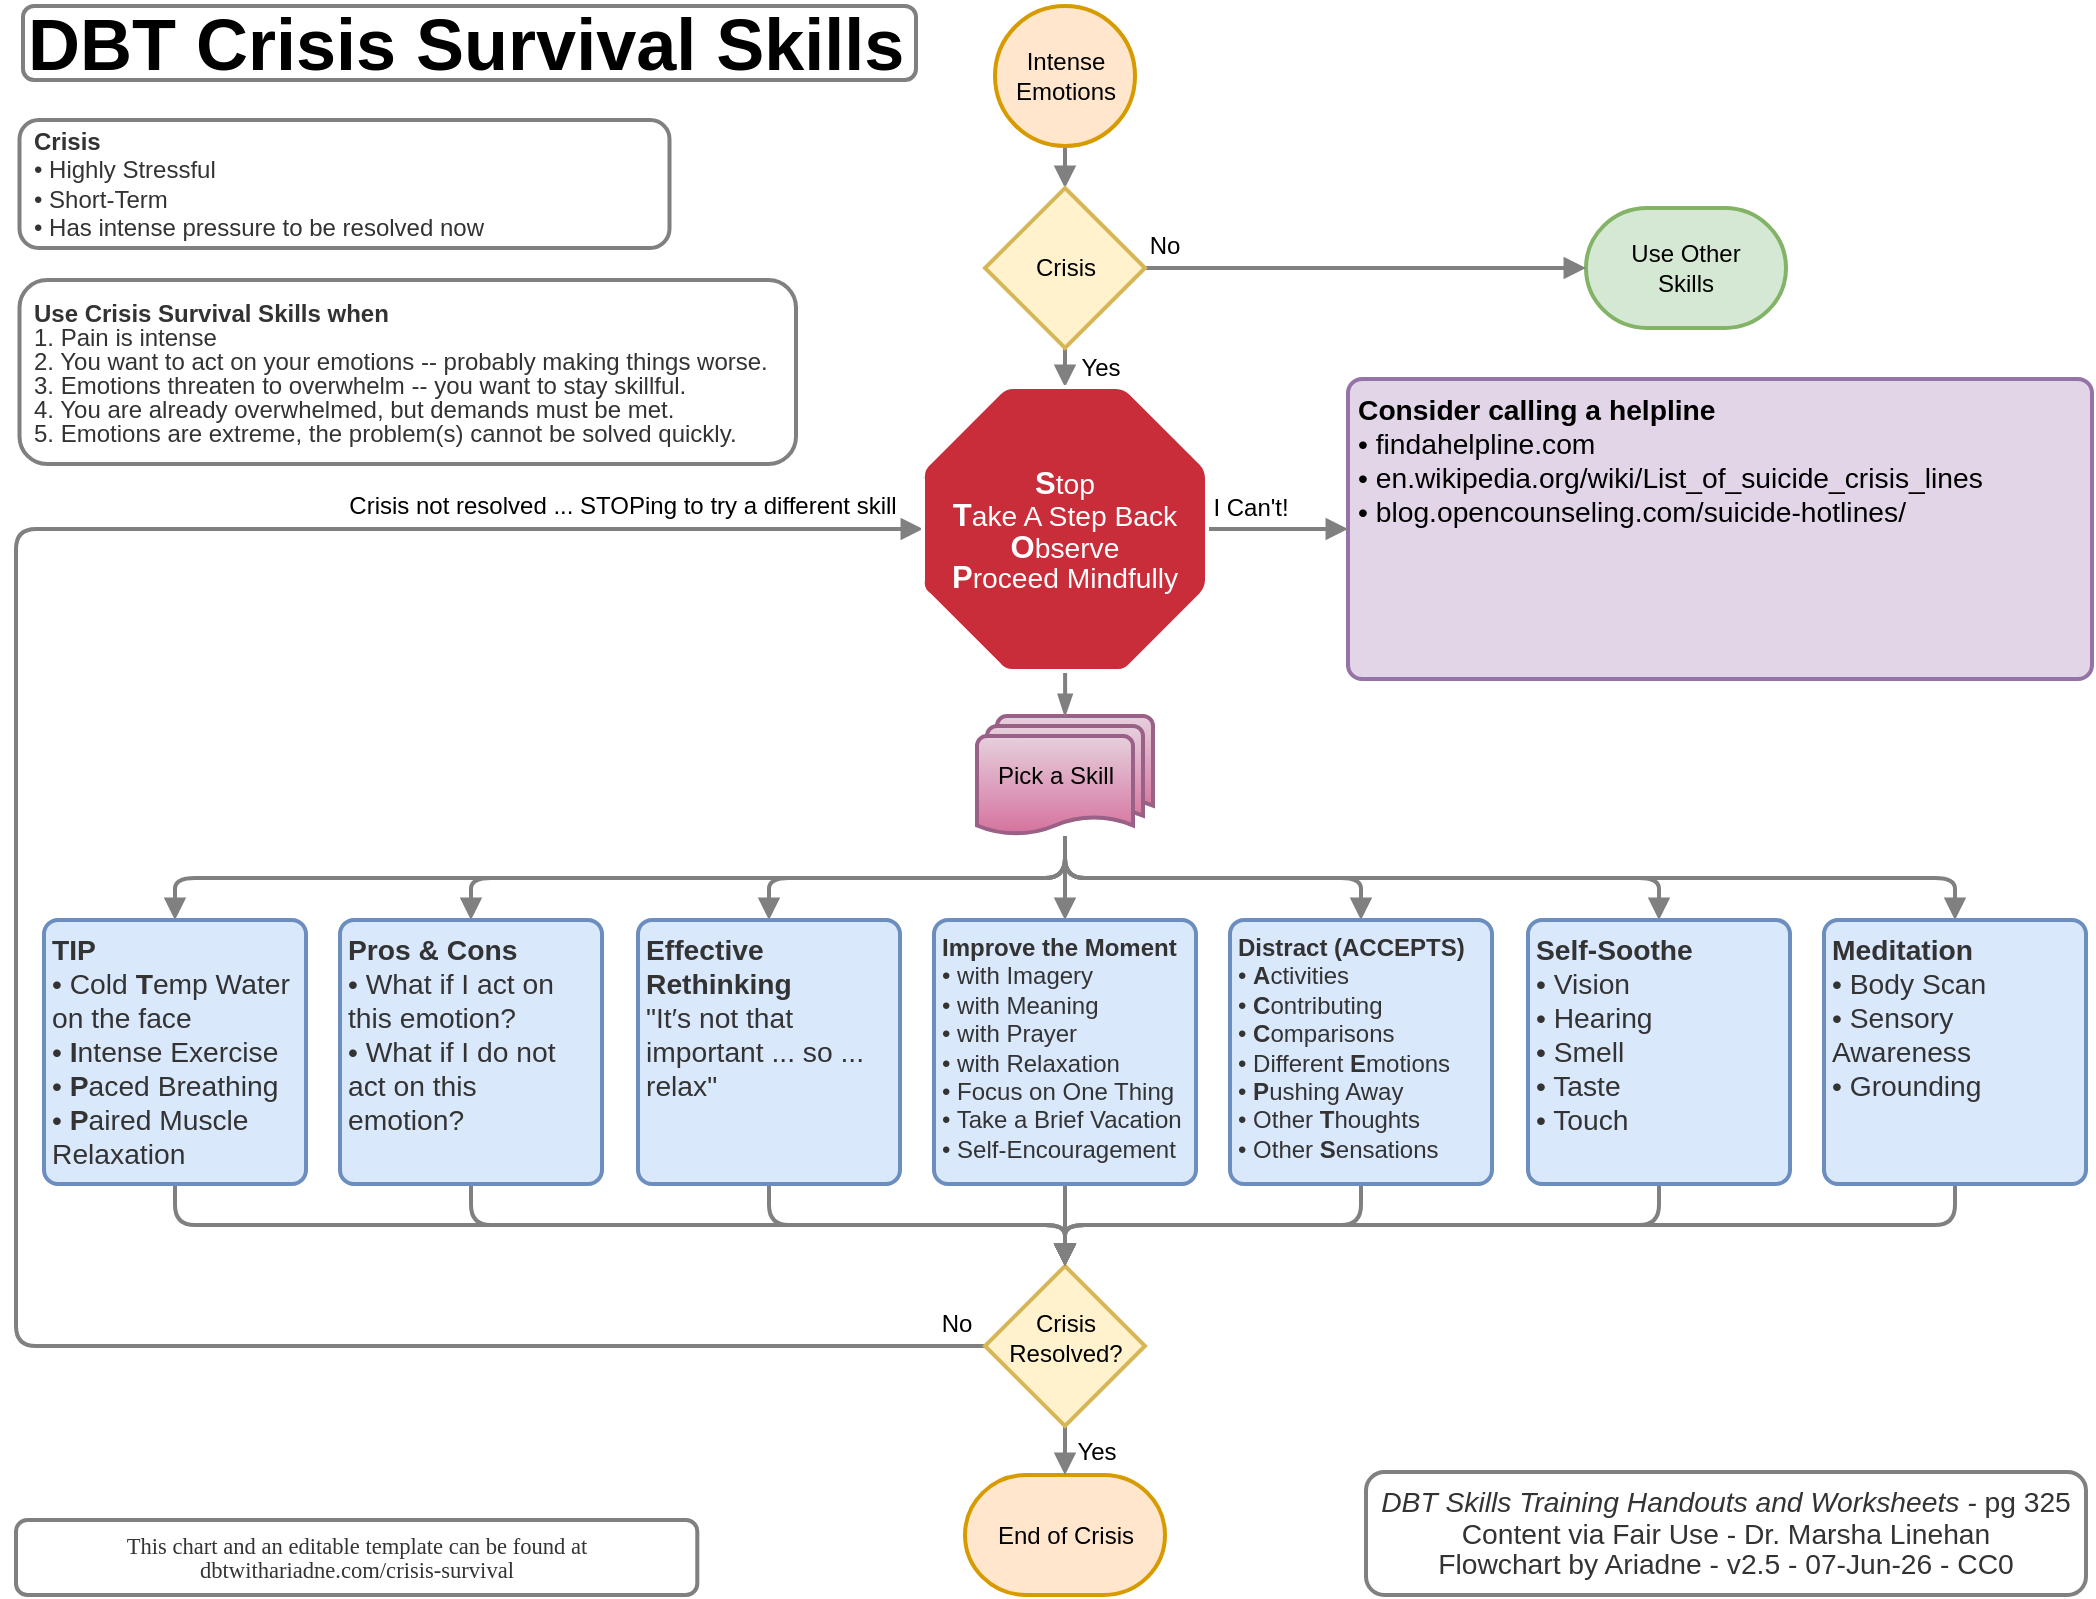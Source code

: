 <mxfile version="26.0.3">
  <diagram name="Page 1" id="Page_1">
    <mxGraphModel dx="1434" dy="844" grid="1" gridSize="12" guides="1" tooltips="1" connect="1" arrows="1" fold="1" page="1" pageScale="1" pageWidth="1100" pageHeight="850" math="0" shadow="0">
      <root>
        <mxCell id="0" />
        <mxCell id="1" parent="0" />
        <UserObject label="" tags="Background" id="72">
          <mxCell style="vsdxID=5;edgeStyle=none;startArrow=none;endArrow=block;startSize=5;endSize=5;strokeColor=#5E5E5E;spacingTop=-3;spacingBottom=-3;spacingLeft=-3;spacingRight=-3;verticalAlign=middle;html=1;labelBackgroundColor=none;rounded=1;" parent="1" edge="1">
            <mxGeometry relative="1" as="geometry">
              <mxPoint as="offset" />
              <Array as="points" />
              <mxPoint x="555" y="64" as="sourcePoint" />
              <mxPoint x="555" y="88" as="targetPoint" />
            </mxGeometry>
          </mxCell>
        </UserObject>
        <UserObject label="" tags="Background" id="69">
          <mxCell style="vsdxID=69;fillColor=none;gradientColor=none;fillOpacity=0;strokeColor=none;strokeWidth=0;spacingTop=-3;spacingBottom=-3;spacingLeft=-3;spacingRight=-3;points=[[0,0.5,0],[1,0.5,0],[0.5,1,0],[0.5,0,0]];labelBackgroundColor=none;rounded=0;html=1;whiteSpace=wrap;" parent="1" vertex="1">
            <mxGeometry x="36" y="768" width="346" height="29" as="geometry" />
          </mxCell>
        </UserObject>
        <mxCell id="70" style="vsdxID=70;fillColor=#ffffff;gradientColor=none;fillOpacity=0;shape=stencil(pZFNDsIgEIVPM1syQIxhXesFPAERFCJCQ6l/p5d2XKCJG93NvPe9MHmA7EanBwsCx5LTyV69KQ7kBoTw0dnsS51A9iC7Q8r2mNMUDe2DrqTARbGGMnymBeq83/mHJQ2Z5OsVGZQ8p8v84u3lk3Vvty2BwccG5IgM+R+0Ukx9D+DP7NsVdViaoc58CFRs6382WSX6Bdk/AQ==);strokeColor=none;strokeWidth=0;spacingTop=-3;spacingBottom=-3;spacingLeft=-3;spacingRight=-3;points=[[0,0.5,0],[1,0.5,0],[0.5,1,0],[0.5,0,0]];labelBackgroundColor=none;rounded=1;html=1;whiteSpace=wrap;" parent="69" vertex="1">
          <mxGeometry width="346" height="29" as="geometry" />
        </mxCell>
        <mxCell id="-AC0HH4Vd6_QIRDWCGgm-108" value="&lt;div style=&quot;&quot;&gt;&lt;p style=&quot;margin: 0px; text-indent: 0px; vertical-align: top; direction: ltr;&quot;&gt;&lt;font&gt;&lt;font style=&quot;color: rgb(51, 51, 51); direction: ltr; letter-spacing: 0px; line-height: 100%; opacity: 1;&quot;&gt;&lt;b style=&quot;&quot;&gt;Crisis&lt;br&gt;&lt;/b&gt;&lt;/font&gt;&lt;font style=&quot;color: rgb(51, 51, 51); direction: ltr; letter-spacing: 0px; line-height: 100%; opacity: 1;&quot;&gt;• Highly Stressful&lt;br&gt;• Short-Term&lt;br&gt;• Has intense pressure to be resolved now&lt;/font&gt;&lt;/font&gt;&lt;/p&gt;&lt;/div&gt;" style="rounded=1;whiteSpace=wrap;html=1;strokeWidth=2;strokeColor=#808080;align=left;spacing=7;fontFamily=Helvetica;" parent="1" vertex="1">
          <mxGeometry x="31.75" y="80" width="325" height="64" as="geometry" />
        </mxCell>
        <mxCell id="-AC0HH4Vd6_QIRDWCGgm-109" value="&lt;div style=&quot;font-size: 1px&quot;&gt;&lt;p style=&quot;margin: 0px; text-indent: 0px; vertical-align: top; direction: ltr;&quot;&gt;&lt;font face=&quot;Helvetica&quot;&gt;&lt;font style=&quot;color: rgb(51, 51, 51); direction: ltr; letter-spacing: 0px; line-height: 100%; opacity: 1; font-size: 12px;&quot;&gt;&lt;b style=&quot;&quot;&gt;Use Crisis Survival Skills when&lt;/b&gt;&lt;/font&gt;&lt;font style=&quot;color: rgb(51, 51, 51); direction: ltr; letter-spacing: 0px; line-height: 100%; opacity: 1; font-size: 12px;&quot;&gt;&lt;br&gt;1. Pain is intense&lt;br&gt;2. You want to act on your emotions -- probably making things worse.&lt;br&gt;3. Emotions threaten to overwhelm -- you want to stay skillful. &lt;br&gt;4. You are already overwhelmed, but demands must be met.&lt;br&gt;5. Emotions are extreme, the problem(s) cannot be solved quickly.&lt;/font&gt;&lt;/font&gt;&lt;/p&gt;&lt;/div&gt;" style="rounded=1;whiteSpace=wrap;html=1;strokeWidth=2;strokeColor=#808080;align=left;spacingTop=0;spacing=7;spacingBottom=0;spacingLeft=0;" parent="1" vertex="1">
          <mxGeometry x="31.75" y="160" width="388.25" height="92" as="geometry" />
        </mxCell>
        <mxCell id="8sUVVkPSZ1JqGQnIxmPN-148" style="edgeStyle=elbowEdgeStyle;rounded=1;orthogonalLoop=1;jettySize=auto;html=1;entryX=0.5;entryY=0;entryDx=0;entryDy=0;elbow=vertical;strokeColor=#808080;strokeWidth=2;endArrow=block;endFill=1;" parent="1" source="8sUVVkPSZ1JqGQnIxmPN-120" target="8sUVVkPSZ1JqGQnIxmPN-126" edge="1">
          <mxGeometry relative="1" as="geometry" />
        </mxCell>
        <mxCell id="8sUVVkPSZ1JqGQnIxmPN-149" style="edgeStyle=elbowEdgeStyle;rounded=1;orthogonalLoop=1;jettySize=auto;html=1;entryX=0.5;entryY=0;entryDx=0;entryDy=0;elbow=vertical;strokeColor=#808080;strokeWidth=2;endArrow=block;endFill=1;" parent="1" source="8sUVVkPSZ1JqGQnIxmPN-120" target="8sUVVkPSZ1JqGQnIxmPN-127" edge="1">
          <mxGeometry relative="1" as="geometry" />
        </mxCell>
        <mxCell id="8sUVVkPSZ1JqGQnIxmPN-150" style="edgeStyle=elbowEdgeStyle;rounded=1;orthogonalLoop=1;jettySize=auto;html=1;entryX=0.5;entryY=0;entryDx=0;entryDy=0;elbow=vertical;strokeColor=#808080;strokeWidth=2;endArrow=block;endFill=1;" parent="1" source="8sUVVkPSZ1JqGQnIxmPN-120" target="8sUVVkPSZ1JqGQnIxmPN-128" edge="1">
          <mxGeometry relative="1" as="geometry" />
        </mxCell>
        <mxCell id="8sUVVkPSZ1JqGQnIxmPN-151" style="edgeStyle=elbowEdgeStyle;rounded=1;orthogonalLoop=1;jettySize=auto;html=1;entryX=0.5;entryY=0;entryDx=0;entryDy=0;elbow=vertical;strokeColor=#808080;strokeWidth=2;endArrow=block;endFill=1;" parent="1" source="8sUVVkPSZ1JqGQnIxmPN-120" target="8sUVVkPSZ1JqGQnIxmPN-123" edge="1">
          <mxGeometry relative="1" as="geometry" />
        </mxCell>
        <mxCell id="8sUVVkPSZ1JqGQnIxmPN-152" style="edgeStyle=elbowEdgeStyle;rounded=1;orthogonalLoop=1;jettySize=auto;html=1;entryX=0.5;entryY=0;entryDx=0;entryDy=0;elbow=vertical;strokeColor=#808080;strokeWidth=2;endArrow=block;endFill=1;" parent="1" source="8sUVVkPSZ1JqGQnIxmPN-120" target="8sUVVkPSZ1JqGQnIxmPN-125" edge="1">
          <mxGeometry relative="1" as="geometry" />
        </mxCell>
        <mxCell id="8sUVVkPSZ1JqGQnIxmPN-153" style="edgeStyle=elbowEdgeStyle;rounded=1;orthogonalLoop=1;jettySize=auto;html=1;entryX=0.5;entryY=0;entryDx=0;entryDy=0;elbow=vertical;strokeColor=#808080;strokeWidth=2;endArrow=block;endFill=1;" parent="1" source="8sUVVkPSZ1JqGQnIxmPN-120" target="8sUVVkPSZ1JqGQnIxmPN-124" edge="1">
          <mxGeometry relative="1" as="geometry" />
        </mxCell>
        <mxCell id="8sUVVkPSZ1JqGQnIxmPN-154" style="edgeStyle=elbowEdgeStyle;rounded=1;orthogonalLoop=1;jettySize=auto;html=1;entryX=0.5;entryY=0;entryDx=0;entryDy=0;elbow=vertical;strokeColor=#808080;strokeWidth=2;endArrow=block;endFill=1;" parent="1" source="8sUVVkPSZ1JqGQnIxmPN-120" target="8sUVVkPSZ1JqGQnIxmPN-121" edge="1">
          <mxGeometry relative="1" as="geometry" />
        </mxCell>
        <mxCell id="8sUVVkPSZ1JqGQnIxmPN-120" value="Pick a Skill&amp;nbsp; &amp;nbsp;" style="strokeWidth=2;html=1;shape=mxgraph.flowchart.multi-document;whiteSpace=wrap;align=center;fillColor=#e6d0de;strokeColor=#996185;gradientColor=#d5739d;" parent="1" vertex="1">
          <mxGeometry x="510.5" y="378" width="88" height="60" as="geometry" />
        </mxCell>
        <mxCell id="8sUVVkPSZ1JqGQnIxmPN-129" value="End of Crisis" style="strokeWidth=2;html=1;shape=mxgraph.flowchart.terminator;whiteSpace=wrap;fillColor=#ffe6cc;strokeColor=#d79b00;" parent="1" vertex="1">
          <mxGeometry x="504.5" y="757.5" width="100" height="60" as="geometry" />
        </mxCell>
        <mxCell id="8sUVVkPSZ1JqGQnIxmPN-132" style="edgeStyle=orthogonalEdgeStyle;rounded=0;orthogonalLoop=1;jettySize=auto;html=1;exitX=0.5;exitY=1;exitDx=0;exitDy=0;exitPerimeter=0;entryX=0.5;entryY=0;entryDx=0;entryDy=0;entryPerimeter=0;endArrow=block;endFill=1;strokeColor=#808080;strokeWidth=2;" parent="1" source="8sUVVkPSZ1JqGQnIxmPN-131" target="8sUVVkPSZ1JqGQnIxmPN-129" edge="1">
          <mxGeometry relative="1" as="geometry" />
        </mxCell>
        <mxCell id="8sUVVkPSZ1JqGQnIxmPN-138" value="Yes" style="edgeLabel;html=1;align=center;verticalAlign=middle;resizable=0;points=[];fontSize=12;" parent="8sUVVkPSZ1JqGQnIxmPN-132" vertex="1" connectable="0">
          <mxGeometry x="-0.374" relative="1" as="geometry">
            <mxPoint x="15" y="5" as="offset" />
          </mxGeometry>
        </mxCell>
        <mxCell id="8sUVVkPSZ1JqGQnIxmPN-136" style="edgeStyle=elbowEdgeStyle;rounded=1;orthogonalLoop=1;jettySize=auto;html=1;entryX=0;entryY=0.5;entryDx=0;entryDy=0;entryPerimeter=0;fontColor=#808080;strokeWidth=2;strokeColor=#808080;endArrow=block;endFill=1;exitX=0;exitY=0.5;exitDx=0;exitDy=0;exitPerimeter=0;curved=0;" parent="1" source="8sUVVkPSZ1JqGQnIxmPN-131" target="43" edge="1">
          <mxGeometry relative="1" as="geometry">
            <Array as="points">
              <mxPoint x="30" y="480" />
            </Array>
          </mxGeometry>
        </mxCell>
        <mxCell id="8sUVVkPSZ1JqGQnIxmPN-137" value="No" style="edgeLabel;html=1;align=center;verticalAlign=middle;resizable=0;points=[];fontSize=12;" parent="8sUVVkPSZ1JqGQnIxmPN-136" vertex="1" connectable="0">
          <mxGeometry x="-0.755" y="1" relative="1" as="geometry">
            <mxPoint x="150" y="-12" as="offset" />
          </mxGeometry>
        </mxCell>
        <mxCell id="8sUVVkPSZ1JqGQnIxmPN-172" value="Crisis not resolved ... STOPing to try a different skill" style="edgeLabel;html=1;align=center;verticalAlign=middle;resizable=0;points=[];fontSize=12;" parent="8sUVVkPSZ1JqGQnIxmPN-136" vertex="1" connectable="0">
          <mxGeometry x="0.914" y="2" relative="1" as="geometry">
            <mxPoint x="-93" y="-10" as="offset" />
          </mxGeometry>
        </mxCell>
        <mxCell id="8sUVVkPSZ1JqGQnIxmPN-142" style="edgeStyle=elbowEdgeStyle;rounded=1;orthogonalLoop=1;jettySize=auto;html=1;entryX=0.5;entryY=0;entryDx=0;entryDy=0;entryPerimeter=0;endArrow=block;endFill=1;elbow=vertical;exitX=0.5;exitY=1;exitDx=0;exitDy=0;strokeWidth=2;strokeColor=#808080;curved=0;" parent="1" source="8sUVVkPSZ1JqGQnIxmPN-126" target="8sUVVkPSZ1JqGQnIxmPN-131" edge="1">
          <mxGeometry relative="1" as="geometry">
            <Array as="points">
              <mxPoint x="610" y="630" />
            </Array>
          </mxGeometry>
        </mxCell>
        <mxCell id="8sUVVkPSZ1JqGQnIxmPN-131" value="Crisis&lt;div&gt;Resolved?&lt;/div&gt;" style="strokeWidth=2;html=1;shape=mxgraph.flowchart.decision;whiteSpace=wrap;fillColor=#fff2cc;strokeColor=#d6b656;aspect=fixed;spacingTop=-8;" parent="1" vertex="1">
          <mxGeometry x="514.5" y="653" width="80" height="80" as="geometry" />
        </mxCell>
        <mxCell id="8sUVVkPSZ1JqGQnIxmPN-156" style="edgeStyle=orthogonalEdgeStyle;rounded=1;orthogonalLoop=1;jettySize=auto;html=1;entryX=0.5;entryY=0;entryDx=0;entryDy=0;entryPerimeter=0;strokeWidth=2;curved=0;endArrow=block;endFill=1;strokeColor=#808080;" parent="1" source="8sUVVkPSZ1JqGQnIxmPN-117" target="43" edge="1">
          <mxGeometry relative="1" as="geometry" />
        </mxCell>
        <mxCell id="8sUVVkPSZ1JqGQnIxmPN-168" value="Yes" style="edgeLabel;html=1;align=center;verticalAlign=middle;resizable=0;points=[];fontSize=12;" parent="8sUVVkPSZ1JqGQnIxmPN-156" vertex="1" connectable="0">
          <mxGeometry x="-0.567" relative="1" as="geometry">
            <mxPoint x="17" y="-3" as="offset" />
          </mxGeometry>
        </mxCell>
        <mxCell id="8sUVVkPSZ1JqGQnIxmPN-157" value="Use Other&lt;br&gt;Skills" style="strokeWidth=2;html=1;shape=mxgraph.flowchart.terminator;whiteSpace=wrap;fillColor=#d5e8d4;strokeColor=#82b366;aspect=fixed;" parent="1" vertex="1">
          <mxGeometry x="815" y="124" width="100" height="60" as="geometry" />
        </mxCell>
        <mxCell id="8sUVVkPSZ1JqGQnIxmPN-158" style="edgeStyle=orthogonalEdgeStyle;rounded=0;orthogonalLoop=1;jettySize=auto;html=1;entryX=0;entryY=0.5;entryDx=0;entryDy=0;entryPerimeter=0;strokeColor=#808080;endArrow=block;endFill=1;strokeWidth=2;" parent="1" source="8sUVVkPSZ1JqGQnIxmPN-117" target="8sUVVkPSZ1JqGQnIxmPN-157" edge="1">
          <mxGeometry relative="1" as="geometry" />
        </mxCell>
        <mxCell id="8sUVVkPSZ1JqGQnIxmPN-167" value="No" style="edgeLabel;html=1;align=center;verticalAlign=middle;resizable=0;points=[];fontSize=12;" parent="8sUVVkPSZ1JqGQnIxmPN-158" vertex="1" connectable="0">
          <mxGeometry x="-0.676" y="-2" relative="1" as="geometry">
            <mxPoint x="-26" y="-13" as="offset" />
          </mxGeometry>
        </mxCell>
        <mxCell id="8sUVVkPSZ1JqGQnIxmPN-161" value="&lt;div&gt;&lt;div style=&quot;&quot;&gt;&lt;span style=&quot;font-size: 14.11px;&quot;&gt;&lt;b&gt;Consider calling a helpline&lt;/b&gt;&lt;/span&gt;&lt;/div&gt;&lt;/div&gt;&lt;div style=&quot;&quot;&gt;&lt;span style=&quot;background-color: transparent; font-size: 14.11px;&quot;&gt;•&amp;nbsp;&lt;/span&gt;&lt;span style=&quot;background-color: transparent; font-size: 14.11px;&quot;&gt;findahelpline.com&lt;/span&gt;&lt;/div&gt;&lt;div style=&quot;&quot;&gt;&lt;span style=&quot;background-color: transparent; font-size: 14.11px;&quot;&gt;•&amp;nbsp;&lt;/span&gt;&lt;span style=&quot;background-color: transparent;&quot;&gt;&lt;span style=&quot;font-size: 14.11px;&quot;&gt;en.wikipedia.org/wiki/List_of_suicide_crisis_lines&lt;/span&gt;&lt;/span&gt;&lt;/div&gt;&lt;div style=&quot;&quot;&gt;&lt;span style=&quot;background-color: transparent; font-size: 14.11px;&quot;&gt;•&amp;nbsp;&lt;/span&gt;&lt;span style=&quot;background-color: transparent;&quot;&gt;&lt;span style=&quot;font-size: 14.11px;&quot;&gt;blog.opencounseling.com/suicide-hotlines/&lt;/span&gt;&lt;/span&gt;&lt;/div&gt;" style="rounded=1;whiteSpace=wrap;html=1;absoluteArcSize=1;arcSize=14;strokeWidth=2;align=left;fillColor=#e1d5e7;strokeColor=#9673a6;verticalAlign=top;spacingLeft=3;" parent="1" vertex="1">
          <mxGeometry x="696" y="209.5" width="372" height="150" as="geometry" />
        </mxCell>
        <mxCell id="8sUVVkPSZ1JqGQnIxmPN-162" style="edgeStyle=orthogonalEdgeStyle;rounded=1;orthogonalLoop=1;jettySize=auto;html=1;entryX=0.5;entryY=0;entryDx=0;entryDy=0;entryPerimeter=0;strokeColor=#808080;endArrow=blockThin;endFill=1;curved=0;strokeWidth=2;" parent="1" source="45" target="8sUVVkPSZ1JqGQnIxmPN-120" edge="1">
          <mxGeometry relative="1" as="geometry" />
        </mxCell>
        <mxCell id="8sUVVkPSZ1JqGQnIxmPN-163" style="edgeStyle=orthogonalEdgeStyle;rounded=1;orthogonalLoop=1;jettySize=auto;html=1;entryX=0;entryY=0.5;entryDx=0;entryDy=0;strokeColor=#808080;curved=0;endArrow=block;endFill=1;strokeWidth=2;" parent="1" source="45" target="8sUVVkPSZ1JqGQnIxmPN-161" edge="1">
          <mxGeometry relative="1" as="geometry" />
        </mxCell>
        <mxCell id="8sUVVkPSZ1JqGQnIxmPN-169" value="I Can&#39;t!" style="edgeLabel;html=1;align=center;verticalAlign=middle;resizable=0;points=[];fontSize=12;" parent="8sUVVkPSZ1JqGQnIxmPN-163" vertex="1" connectable="0">
          <mxGeometry x="-0.447" y="2" relative="1" as="geometry">
            <mxPoint x="4" y="-9" as="offset" />
          </mxGeometry>
        </mxCell>
        <UserObject label="" tags="STOP" id="42">
          <mxCell style="vsdxID=35;strokeWidth=2;spacingTop=-3;spacingBottom=-3;spacingLeft=-3;spacingRight=-3;points=[];labelBackgroundColor=none;rounded=0;glass=0;shadow=0;fillColor=none;strokeColor=none;fillStyle=auto;textShadow=0;labelBorderColor=none;perimeterSpacing=1;container=0;rotation=0;aspect=fixed;fontColor=none;noLabel=1;" parent="1" vertex="1">
            <mxGeometry x="483.5" y="213.5" width="142" height="142" as="geometry" />
          </mxCell>
        </UserObject>
        <mxCell id="43" value="" style="vsdxID=36;fillColor=none;gradientColor=none;strokeColor=none;strokeWidth=2;spacingTop=-3;spacingBottom=-3;spacingLeft=-3;spacingRight=-3;points=[[0,0.5,0],[1,0.5,0],[0.5,1,0],[0.5,0,0]];labelBackgroundColor=none;rounded=1;rotation=0;aspect=fixed;fontColor=none;noLabel=1;" parent="42" vertex="1">
          <mxGeometry width="142" height="142" as="geometry" />
        </mxCell>
        <mxCell id="44" style="vsdxID=37;fillColor=#c92d39;gradientColor=none;shape=stencil(vVXbcoMgFPwaHnW4jKjPafID/QKmEmVqJYO2Mf36okctEJOHzOgb7FlZlwUOYoe2EheJKG47oz/lVRVdhdgbolQ1lTSqsyPEjogdztrI0ujvpoD5RVgmxSMiC/iGDGyKhfl4V78SMBwzkiZQgC+/9M+g2E91KN1gxug4PQHTLjRITEweEwZkcwuRiUJjQr31LCXLJkoketVGRneiU7rx1GthShlZuehci9IrtVcpLw5M3B+sVeNYsWK5rx6TZ3byLLQzI723G/NyeC8jPFvRXTWRxjn1TfwjM4XdhbIA21vJ0zCTOaQHfjgL/XD/jBG8emR38BIqTzG9GozdmswP2olqezeDmKe+RLVqKLm7Lkl4XYJju2zX9l6Cizorv/yM8TAZJ6sd3rEgmCWpB8HQNAxmRlbfeL6bkWe9xQ7GFgbNTdU1dEC3HrY8C0G7ZMc/);strokeColor=#ffffff;strokeWidth=2;spacingTop=-3;spacingBottom=-3;spacingLeft=-3;spacingRight=-3;points=[[0,0.5,0],[1,0.5,0],[0.5,1,0],[0.5,0,0]];labelBackgroundColor=none;rounded=1;html=1;whiteSpace=wrap;rotation=0;aspect=fixed;" parent="43" vertex="1">
          <mxGeometry width="142" height="142" as="geometry" />
        </mxCell>
        <mxCell id="45" value="&lt;div style=&quot;font-size: 1px&quot;&gt;&lt;p style=&quot;text-align:center;margin-left:0;margin-right:0;margin-top:0px;margin-bottom:0px;text-indent:0;vertical-align:middle;direction:ltr;&quot;&gt;&lt;font style=&quot;font-size: 15.52px; font-family: Arial; direction: ltr; letter-spacing: 0px; line-height: 100%; opacity: 1;&quot;&gt;&lt;b&gt;S&lt;/b&gt;&lt;/font&gt;&lt;font style=&quot;font-size: 14.11px; font-family: Arial; direction: ltr; letter-spacing: 0px; line-height: 100%; opacity: 1;&quot;&gt;top&lt;br&gt;&lt;/font&gt;&lt;font style=&quot;font-size: 15.52px; font-family: Arial; direction: ltr; letter-spacing: 0px; line-height: 100%; opacity: 1;&quot;&gt;&lt;b&gt;T&lt;/b&gt;&lt;/font&gt;&lt;font style=&quot;font-size: 14.11px; font-family: Arial; direction: ltr; letter-spacing: 0px; line-height: 100%; opacity: 1;&quot;&gt;ake A Step Back&lt;br&gt;&lt;/font&gt;&lt;font style=&quot;font-size: 15.52px; font-family: Arial; direction: ltr; letter-spacing: 0px; line-height: 100%; opacity: 1;&quot;&gt;&lt;b&gt;O&lt;/b&gt;&lt;/font&gt;&lt;font style=&quot;font-size: 14.11px; font-family: Arial; direction: ltr; letter-spacing: 0px; line-height: 100%; opacity: 1;&quot;&gt;bserve&lt;br&gt;&lt;/font&gt;&lt;font style=&quot;font-size: 15.52px; font-family: Arial; direction: ltr; letter-spacing: 0px; line-height: 100%; opacity: 1;&quot;&gt;&lt;b&gt;P&lt;/b&gt;&lt;/font&gt;&lt;font style=&quot;font-size: 14.11px; font-family: Arial; direction: ltr; letter-spacing: 0px; line-height: 100%; opacity: 1;&quot;&gt;roceed Mindfully&lt;/font&gt;&lt;/p&gt;&lt;/div&gt;" style="text;vsdxID=36;strokeWidth=2;spacingTop=-3;spacingBottom=-3;spacingLeft=-3;spacingRight=-3;points=[[0,0.5,0],[1,0.5,0],[0.5,1,0],[0.5,0,0]];labelBackgroundColor=none;rounded=1;html=1;whiteSpace=wrap;verticalAlign=middle;align=center;overflow=width;;html=1;rotation=0;aspect=fixed;fontColor=#FFFFFF;" parent="43" vertex="1">
          <mxGeometry x="3.55" y="3.55" width="134.9" height="134.9" as="geometry" />
        </mxCell>
        <mxCell id="8sUVVkPSZ1JqGQnIxmPN-165" style="edgeStyle=orthogonalEdgeStyle;rounded=1;orthogonalLoop=1;jettySize=auto;html=1;entryX=0.5;entryY=0;entryDx=0;entryDy=0;entryPerimeter=0;strokeColor=#808080;curved=0;endArrow=block;endFill=1;strokeWidth=2;" parent="1" source="8sUVVkPSZ1JqGQnIxmPN-116" target="8sUVVkPSZ1JqGQnIxmPN-117" edge="1">
          <mxGeometry relative="1" as="geometry" />
        </mxCell>
        <mxCell id="8sUVVkPSZ1JqGQnIxmPN-116" value="Intense &lt;br&gt;Emotions" style="strokeWidth=2;html=1;shape=mxgraph.flowchart.start_2;whiteSpace=wrap;fillColor=#ffe6cc;strokeColor=#d79b00;aspect=fixed;" parent="1" vertex="1">
          <mxGeometry x="519.5" y="23" width="70" height="70" as="geometry" />
        </mxCell>
        <mxCell id="8sUVVkPSZ1JqGQnIxmPN-117" value="Crisis" style="strokeWidth=2;html=1;shape=mxgraph.flowchart.decision;whiteSpace=wrap;fillColor=#fff2cc;strokeColor=#d6b656;aspect=fixed;" parent="1" vertex="1">
          <mxGeometry x="514.5" y="114" width="80" height="80" as="geometry" />
        </mxCell>
        <mxCell id="8sUVVkPSZ1JqGQnIxmPN-177" value="DBT Crisis Survival Skills" style="text;align=left;html=1;verticalAlign=middle;whiteSpace=wrap;rounded=1;fontStyle=1;fontSize=36;labelBorderColor=none;textShadow=0;labelBackgroundColor=none;fillColor=default;strokeColor=#808080;strokeWidth=2;" parent="1" vertex="1">
          <mxGeometry x="33.5" y="23" width="446.5" height="37" as="geometry" />
        </mxCell>
        <mxCell id="ejDCWWCetSTVwmPSnASv-72" style="edgeStyle=elbowEdgeStyle;rounded=1;orthogonalLoop=1;jettySize=auto;html=1;entryX=0.5;entryY=0;entryDx=0;entryDy=0;entryPerimeter=0;elbow=vertical;strokeColor=#808080;strokeWidth=2;endArrow=block;endFill=1;curved=0;" parent="1" source="8sUVVkPSZ1JqGQnIxmPN-125" target="8sUVVkPSZ1JqGQnIxmPN-131" edge="1">
          <mxGeometry relative="1" as="geometry" />
        </mxCell>
        <mxCell id="ejDCWWCetSTVwmPSnASv-73" style="edgeStyle=elbowEdgeStyle;rounded=1;orthogonalLoop=1;jettySize=auto;html=1;entryX=0.5;entryY=0;entryDx=0;entryDy=0;entryPerimeter=0;elbow=vertical;strokeColor=#808080;strokeWidth=2;endArrow=block;endFill=1;curved=0;" parent="1" source="8sUVVkPSZ1JqGQnIxmPN-124" target="8sUVVkPSZ1JqGQnIxmPN-131" edge="1">
          <mxGeometry relative="1" as="geometry" />
        </mxCell>
        <mxCell id="ejDCWWCetSTVwmPSnASv-74" style="edgeStyle=elbowEdgeStyle;rounded=1;orthogonalLoop=1;jettySize=auto;html=1;entryX=0.5;entryY=0;entryDx=0;entryDy=0;entryPerimeter=0;elbow=vertical;strokeColor=#808080;strokeWidth=2;endArrow=block;endFill=1;curved=0;" parent="1" source="8sUVVkPSZ1JqGQnIxmPN-121" target="8sUVVkPSZ1JqGQnIxmPN-131" edge="1">
          <mxGeometry relative="1" as="geometry" />
        </mxCell>
        <mxCell id="ejDCWWCetSTVwmPSnASv-75" style="edgeStyle=elbowEdgeStyle;rounded=1;orthogonalLoop=1;jettySize=auto;html=1;entryX=0.5;entryY=0;entryDx=0;entryDy=0;entryPerimeter=0;elbow=vertical;strokeWidth=2;strokeColor=#808080;endArrow=block;endFill=1;curved=0;" parent="1" source="8sUVVkPSZ1JqGQnIxmPN-127" target="8sUVVkPSZ1JqGQnIxmPN-131" edge="1">
          <mxGeometry relative="1" as="geometry" />
        </mxCell>
        <mxCell id="ejDCWWCetSTVwmPSnASv-76" style="edgeStyle=elbowEdgeStyle;rounded=1;orthogonalLoop=1;jettySize=auto;html=1;entryX=0.5;entryY=0;entryDx=0;entryDy=0;entryPerimeter=0;elbow=vertical;strokeWidth=2;strokeColor=#808080;endArrow=block;endFill=1;curved=0;" parent="1" source="8sUVVkPSZ1JqGQnIxmPN-128" target="8sUVVkPSZ1JqGQnIxmPN-131" edge="1">
          <mxGeometry relative="1" as="geometry" />
        </mxCell>
        <mxCell id="ejDCWWCetSTVwmPSnASv-77" style="edgeStyle=elbowEdgeStyle;rounded=1;orthogonalLoop=1;jettySize=auto;html=1;entryX=0.5;entryY=0;entryDx=0;entryDy=0;entryPerimeter=0;elbow=vertical;endArrow=block;endFill=1;strokeColor=#808080;strokeWidth=2;curved=0;" parent="1" source="8sUVVkPSZ1JqGQnIxmPN-123" target="8sUVVkPSZ1JqGQnIxmPN-131" edge="1">
          <mxGeometry relative="1" as="geometry" />
        </mxCell>
        <mxCell id="8sUVVkPSZ1JqGQnIxmPN-121" value="&lt;div&gt;&lt;font style=&quot;direction: ltr; opacity: 1; color: rgb(51, 51, 51);&quot;&gt;&lt;font style=&quot;color: rgb(51, 51, 51); letter-spacing: 0px; text-align: center; font-size: 14.11px; font-family: Arial; direction: ltr; opacity: 1;&quot;&gt;&lt;b&gt;TIP&lt;/b&gt;&lt;/font&gt;&lt;font style=&quot;color: rgb(51, 51, 51); letter-spacing: 0px; text-align: center; font-size: 14.11px; font-family: Arial; direction: ltr; opacity: 1;&quot;&gt;&lt;br&gt;• Cold&amp;nbsp;&lt;/font&gt;&lt;font style=&quot;color: rgb(51, 51, 51); letter-spacing: 0px; text-align: center; font-size: 14.11px; font-family: Arial; direction: ltr; opacity: 1;&quot;&gt;&lt;b&gt;T&lt;/b&gt;&lt;/font&gt;&lt;font style=&quot;color: rgb(51, 51, 51); letter-spacing: 0px; text-align: center; font-size: 14.11px; font-family: Arial; direction: ltr; opacity: 1;&quot;&gt;emp Water on the face&lt;br&gt;&lt;/font&gt;&lt;font style=&quot;text-align: center; direction: ltr; opacity: 1; color: rgb(51, 51, 51);&quot;&gt;&lt;font face=&quot;Arial&quot; color=&quot;#333333&quot;&gt;&lt;span style=&quot;font-size: 14.11px;&quot;&gt;•&amp;nbsp;&lt;/span&gt;&lt;/font&gt;&lt;b style=&quot;color: light-dark(rgb(51, 51, 51), rgb(51, 51, 51)); font-family: Arial; font-size: 14.11px; letter-spacing: 0px;&quot;&gt;I&lt;/b&gt;&lt;/font&gt;&lt;font style=&quot;color: rgb(51, 51, 51); letter-spacing: 0px; text-align: center; font-size: 14.11px; font-family: Arial; direction: ltr; opacity: 1;&quot;&gt;ntense Exercise&lt;br&gt;&lt;/font&gt;&lt;font style=&quot;text-align: center; direction: ltr; opacity: 1; color: rgb(51, 51, 51);&quot;&gt;&lt;font face=&quot;Arial&quot; color=&quot;#333333&quot;&gt;&lt;span style=&quot;font-size: 14.11px;&quot;&gt;•&amp;nbsp;&lt;/span&gt;&lt;/font&gt;&lt;b style=&quot;color: light-dark(rgb(51, 51, 51), rgb(51, 51, 51)); font-family: Arial; font-size: 14.11px; letter-spacing: 0px;&quot;&gt;P&lt;/b&gt;&lt;/font&gt;&lt;font style=&quot;color: rgb(51, 51, 51); letter-spacing: 0px; text-align: center; font-size: 14.11px; font-family: Arial; direction: ltr; opacity: 1;&quot;&gt;aced Breathing&lt;br&gt;&lt;/font&gt;&lt;font style=&quot;text-align: center; direction: ltr; opacity: 1; color: rgb(51, 51, 51);&quot;&gt;&lt;font face=&quot;Arial&quot; color=&quot;#333333&quot;&gt;&lt;span style=&quot;font-size: 14.11px;&quot;&gt;•&amp;nbsp;&lt;/span&gt;&lt;/font&gt;&lt;b style=&quot;color: light-dark(rgb(51, 51, 51), rgb(51, 51, 51)); font-family: Arial; font-size: 14.11px; letter-spacing: 0px;&quot;&gt;P&lt;/b&gt;&lt;/font&gt;&lt;font style=&quot;color: rgb(51, 51, 51); letter-spacing: 0px; text-align: center; font-size: 14.11px; font-family: Arial; direction: ltr; opacity: 1;&quot;&gt;aired Muscle Relaxation&lt;/font&gt;&lt;/font&gt;&lt;/div&gt;" style="rounded=1;whiteSpace=wrap;html=1;absoluteArcSize=1;arcSize=14;strokeWidth=2;align=left;fillColor=#dae8fc;strokeColor=#6c8ebf;verticalAlign=top;spacingLeft=2;fontFamily=Helvetica;fontSize=12;" parent="1" vertex="1">
          <mxGeometry x="44" y="480" width="131" height="132" as="geometry" />
        </mxCell>
        <mxCell id="8sUVVkPSZ1JqGQnIxmPN-123" value="&lt;font style=&quot;letter-spacing: 0px; text-align: center; font-size: 14.11px; font-family: Arial; color: rgb(51, 51, 51); direction: ltr; opacity: 1;&quot;&gt;&lt;b&gt;Meditation&lt;br&gt;&lt;/b&gt;&lt;/font&gt;&lt;font style=&quot;letter-spacing: 0px; text-align: center; font-size: 14.11px; font-family: Arial; color: rgb(51, 51, 51); direction: ltr; opacity: 1;&quot;&gt;• Body Scan&lt;br&gt;• Sensory Awareness&lt;/font&gt;&lt;div&gt;&lt;font style=&quot;text-align: center; direction: ltr; opacity: 1; color: rgb(51, 51, 51);&quot;&gt;&lt;font face=&quot;Arial&quot; color=&quot;#333333&quot;&gt;&lt;span style=&quot;font-size: 14.11px;&quot;&gt;• Grounding&lt;/span&gt;&lt;/font&gt;&lt;/font&gt;&lt;/div&gt;" style="rounded=1;whiteSpace=wrap;html=1;absoluteArcSize=1;arcSize=14;strokeWidth=2;align=left;fillColor=#dae8fc;strokeColor=#6c8ebf;verticalAlign=top;spacingLeft=2;fontFamily=Helvetica;fontSize=12;" parent="1" vertex="1">
          <mxGeometry x="934" y="480" width="131" height="132" as="geometry" />
        </mxCell>
        <mxCell id="8sUVVkPSZ1JqGQnIxmPN-124" value="&lt;font style=&quot;letter-spacing: 0px; text-align: center; font-size: 14.11px; font-family: Arial; color: rgb(51, 51, 51); direction: ltr; opacity: 1;&quot;&gt;&lt;b&gt;Pros &amp;amp; Cons&lt;br&gt;&lt;/b&gt;&lt;/font&gt;&lt;font style=&quot;letter-spacing: 0px; text-align: center; font-size: 14.11px; font-family: Arial; color: rgb(51, 51, 51); direction: ltr; opacity: 1;&quot;&gt;• What if I act on this emotion?&lt;br&gt;• What if I do not act on this emotion?&lt;/font&gt;" style="rounded=1;whiteSpace=wrap;html=1;absoluteArcSize=1;arcSize=14;strokeWidth=2;align=left;fillColor=#dae8fc;strokeColor=#6c8ebf;verticalAlign=top;spacingLeft=2;fontFamily=Helvetica;fontSize=12;spacingRight=2;" parent="1" vertex="1">
          <mxGeometry x="192" y="480" width="131" height="132" as="geometry" />
        </mxCell>
        <mxCell id="8sUVVkPSZ1JqGQnIxmPN-125" value="&lt;div&gt;&lt;font style=&quot;letter-spacing: 0px; color: rgb(51, 51, 51); direction: ltr; opacity: 1;&quot;&gt;&lt;font style=&quot;letter-spacing: 0px; text-align: center; font-size: 14.11px; font-family: Arial; color: rgb(51, 51, 51); direction: ltr; opacity: 1;&quot;&gt;&lt;b&gt;Effective Rethinking&lt;br&gt;&lt;/b&gt;&lt;/font&gt;&lt;font style=&quot;letter-spacing: 0px; text-align: center; font-size: 14.11px; font-family: Arial; color: rgb(51, 51, 51); direction: ltr; opacity: 1;&quot;&gt;&quot;It′s not that important ... so ... relax&quot;&lt;/font&gt;&lt;b&gt;&lt;/b&gt;&lt;/font&gt;&lt;/div&gt;" style="rounded=1;whiteSpace=wrap;html=1;absoluteArcSize=1;arcSize=14;strokeWidth=2;align=left;fillColor=#dae8fc;strokeColor=#6c8ebf;verticalAlign=top;spacingLeft=2;fontFamily=Helvetica;fontSize=12;" parent="1" vertex="1">
          <mxGeometry x="341" y="480" width="131" height="132" as="geometry" />
        </mxCell>
        <mxCell id="8sUVVkPSZ1JqGQnIxmPN-127" value="&lt;font style=&quot;direction: ltr; line-height: 14.11px; opacity: 1; color: rgb(51, 51, 51);&quot;&gt;&lt;font style=&quot;line-height: 120%;&quot;&gt;&lt;font style=&quot;color: rgb(51, 51, 51); letter-spacing: 0px; text-align: center; font-family: Arial; direction: ltr; opacity: 1;&quot;&gt;&lt;b&gt;Distract (ACCEPTS)&lt;/b&gt;&lt;/font&gt;&lt;font style=&quot;color: rgb(51, 51, 51); letter-spacing: 0px; text-align: center; font-family: Arial; direction: ltr; line-height: 14.11px; opacity: 1;&quot;&gt;&lt;br&gt;&lt;/font&gt;&lt;font style=&quot;text-align: center; direction: ltr; opacity: 1; color: rgb(51, 51, 51);&quot;&gt;&lt;font face=&quot;Arial&quot; color=&quot;#333333&quot;&gt;•&amp;nbsp;&lt;/font&gt;&lt;b style=&quot;color: light-dark(rgb(51, 51, 51), rgb(51, 51, 51)); font-family: Arial; letter-spacing: 0px;&quot;&gt;A&lt;/b&gt;&lt;/font&gt;&lt;font style=&quot;color: rgb(51, 51, 51); letter-spacing: 0px; text-align: center; font-family: Arial; direction: ltr; opacity: 1;&quot;&gt;ctivities&lt;br&gt;&lt;/font&gt;&lt;font style=&quot;text-align: center; direction: ltr; opacity: 1; color: rgb(51, 51, 51);&quot;&gt;&lt;font face=&quot;Arial&quot; color=&quot;#333333&quot;&gt;•&amp;nbsp;&lt;/font&gt;&lt;b style=&quot;color: light-dark(rgb(51, 51, 51), rgb(51, 51, 51)); font-family: Arial; letter-spacing: 0px;&quot;&gt;C&lt;/b&gt;&lt;/font&gt;&lt;font style=&quot;color: rgb(51, 51, 51); letter-spacing: 0px; text-align: center; font-family: Arial; direction: ltr; opacity: 1;&quot;&gt;ontributing&lt;br&gt;&lt;/font&gt;&lt;font style=&quot;text-align: center; direction: ltr; opacity: 1; color: rgb(51, 51, 51);&quot;&gt;&lt;font face=&quot;Arial&quot; color=&quot;#333333&quot;&gt;•&amp;nbsp;&lt;/font&gt;&lt;b style=&quot;color: light-dark(rgb(51, 51, 51), rgb(51, 51, 51)); font-family: Arial; letter-spacing: 0px;&quot;&gt;C&lt;/b&gt;&lt;/font&gt;&lt;font style=&quot;color: rgb(51, 51, 51); letter-spacing: 0px; text-align: center; font-family: Arial; direction: ltr; opacity: 1;&quot;&gt;omparisons&lt;br&gt;• Different&amp;nbsp;&lt;/font&gt;&lt;font style=&quot;color: rgb(51, 51, 51); letter-spacing: 0px; text-align: center; font-family: Arial; direction: ltr; opacity: 1;&quot;&gt;&lt;b&gt;E&lt;/b&gt;&lt;/font&gt;&lt;font style=&quot;color: rgb(51, 51, 51); letter-spacing: 0px; text-align: center; font-family: Arial; direction: ltr; opacity: 1;&quot;&gt;motions&lt;br&gt;&lt;/font&gt;&lt;font style=&quot;text-align: center; direction: ltr; opacity: 1; color: rgb(51, 51, 51);&quot;&gt;&lt;font face=&quot;Arial&quot; color=&quot;#333333&quot;&gt;•&amp;nbsp;&lt;/font&gt;&lt;b style=&quot;color: light-dark(rgb(51, 51, 51), rgb(51, 51, 51)); font-family: Arial; letter-spacing: 0px;&quot;&gt;P&lt;/b&gt;&lt;/font&gt;&lt;font style=&quot;color: rgb(51, 51, 51); letter-spacing: 0px; text-align: center; font-family: Arial; direction: ltr; opacity: 1;&quot;&gt;ushing Away&lt;br&gt;• Other&amp;nbsp;&lt;/font&gt;&lt;font style=&quot;color: rgb(51, 51, 51); letter-spacing: 0px; text-align: center; font-family: Arial; direction: ltr; opacity: 1;&quot;&gt;&lt;b&gt;T&lt;/b&gt;&lt;/font&gt;&lt;font style=&quot;color: rgb(51, 51, 51); letter-spacing: 0px; text-align: center; font-family: Arial; direction: ltr; opacity: 1;&quot;&gt;houghts&lt;br&gt;• Other&amp;nbsp;&lt;/font&gt;&lt;font style=&quot;color: rgb(51, 51, 51); letter-spacing: 0px; text-align: center; font-family: Arial; direction: ltr; opacity: 1;&quot;&gt;&lt;b&gt;S&lt;/b&gt;&lt;/font&gt;&lt;font style=&quot;color: rgb(51, 51, 51); letter-spacing: 0px; text-align: center; font-family: Arial; direction: ltr; opacity: 1;&quot;&gt;ensations&lt;/font&gt;&lt;/font&gt;&lt;font color=&quot;rgba(0, 0, 0, 0)&quot;&gt;&lt;span style=&quot;letter-spacing: 0px;&quot;&gt;&lt;b&gt;&lt;/b&gt;&lt;/span&gt;&lt;/font&gt;&lt;/font&gt;" style="rounded=1;whiteSpace=wrap;html=1;absoluteArcSize=1;arcSize=14;strokeWidth=2;align=left;fillColor=#dae8fc;strokeColor=#6c8ebf;verticalAlign=top;spacingLeft=2;spacingRight=0;fontFamily=Helvetica;fontSize=12;" parent="1" vertex="1">
          <mxGeometry x="637" y="480" width="131" height="132" as="geometry" />
        </mxCell>
        <mxCell id="8sUVVkPSZ1JqGQnIxmPN-128" value="&lt;font style=&quot;letter-spacing: 0px; color: rgb(51, 51, 51); direction: ltr; opacity: 1;&quot;&gt;&lt;font style=&quot;letter-spacing: 0px; text-align: center; font-size: 14.11px; font-family: Arial; color: rgb(51, 51, 51); direction: ltr; opacity: 1;&quot;&gt;&lt;b&gt;Self-Soothe&lt;/b&gt;&lt;/font&gt;&lt;font style=&quot;letter-spacing: 0px; text-align: center; font-size: 14.11px; font-family: Arial; color: rgb(51, 51, 51); direction: ltr; opacity: 1;&quot;&gt;&lt;br&gt;• Vision&lt;br&gt;• Hearing&lt;br&gt;• Smell&lt;br&gt;• Taste&lt;br&gt;• Touch&lt;/font&gt;&lt;b&gt;&lt;/b&gt;&lt;/font&gt;" style="rounded=1;whiteSpace=wrap;html=1;absoluteArcSize=1;arcSize=14;strokeWidth=2;align=left;fillColor=#dae8fc;strokeColor=#6c8ebf;verticalAlign=top;spacingLeft=2;fontFamily=Helvetica;fontSize=12;" parent="1" vertex="1">
          <mxGeometry x="786" y="480" width="131" height="132" as="geometry" />
        </mxCell>
        <mxCell id="8sUVVkPSZ1JqGQnIxmPN-126" value="&lt;font&gt;&lt;font style=&quot;letter-spacing: 0px; text-align: center; font-family: Arial; color: rgb(51, 51, 51); direction: ltr; opacity: 1;&quot;&gt;&lt;b&gt;Improve the Moment&lt;/b&gt;&lt;/font&gt;&lt;font style=&quot;letter-spacing: 0px; text-align: center; font-family: Arial; color: rgb(51, 51, 51); direction: ltr; opacity: 1;&quot;&gt;&lt;br&gt;• with Imagery&lt;br&gt;• with Meaning&lt;br&gt;• with Prayer&lt;br&gt;• with Relaxation&lt;br&gt;• Focus on One Thing&lt;br&gt;• Take a Brief Vacation&lt;br&gt;• Self-Encouragement&lt;/font&gt;&lt;/font&gt;" style="rounded=1;whiteSpace=wrap;html=1;absoluteArcSize=1;arcSize=14;strokeWidth=2;align=left;fillColor=#dae8fc;strokeColor=#6c8ebf;spacingLeft=2;fontFamily=Helvetica;fontSize=12;spacing=2;verticalAlign=top;" parent="1" vertex="1">
          <mxGeometry x="489" y="480" width="131" height="132" as="geometry" />
        </mxCell>
        <mxCell id="71" value="&lt;div style=&quot;font-size: 1px&quot;&gt;&lt;p style=&quot;text-align:center;margin-left:0;margin-right:0;margin-top:0px;margin-bottom:0px;text-indent:0;vertical-align:middle;direction:ltr;&quot;&gt;&lt;font face=&quot;Verdana&quot; style=&quot;font-size: 11.29px; color: rgb(51, 51, 51); direction: ltr; letter-spacing: 0px; line-height: 100%; opacity: 1;&quot;&gt;This chart and an editable template can be found at dbtwithariadne.com/crisis-survival&lt;/font&gt;&lt;/p&gt;&lt;/div&gt;" style="text;vsdxID=69;fillColor=default;gradientColor=none;fillOpacity=0;strokeColor=#808080;strokeWidth=2;spacingTop=-3;spacingBottom=-3;spacingLeft=-3;spacingRight=-3;points=[[0,0.5,0],[1,0.5,0],[0.5,1,0],[0.5,0,0]];labelBackgroundColor=none;rounded=1;html=1;whiteSpace=wrap;verticalAlign=middle;align=center;overflow=width;;html=1;" parent="1" vertex="1">
          <mxGeometry x="30" y="780" width="340.65" height="37.5" as="geometry" />
        </mxCell>
        <object label="&lt;font style=&quot;letter-spacing: 0px; font-size: 14.11px; color: rgb(51, 51, 51); direction: ltr; line-height: 14.11px; opacity: 1;&quot;&gt;&lt;i&gt;DBT Skills Training Handouts and Worksheets -&amp;nbsp;&lt;/i&gt;&lt;/font&gt;&lt;font style=&quot;letter-spacing: 0px; font-size: 14.11px; color: rgb(51, 51, 51); direction: ltr; line-height: 14.11px; opacity: 1;&quot;&gt;pg 325&lt;br&gt;Content via Fair Use - Dr. Marsha Linehan&lt;br&gt;Flowchart by Ariadne - v2.5 - %date{dd-mmm-yy}% - CC0&lt;/font&gt;" placeholders="1" id="Dbvg3vfzfJij5H3942FB-73">
          <mxCell style="rounded=1;whiteSpace=wrap;html=1;strokeWidth=2;strokeColor=#808080;" parent="1" vertex="1">
            <mxGeometry x="705" y="756" width="360" height="61.5" as="geometry" />
          </mxCell>
        </object>
      </root>
    </mxGraphModel>
  </diagram>
</mxfile>

